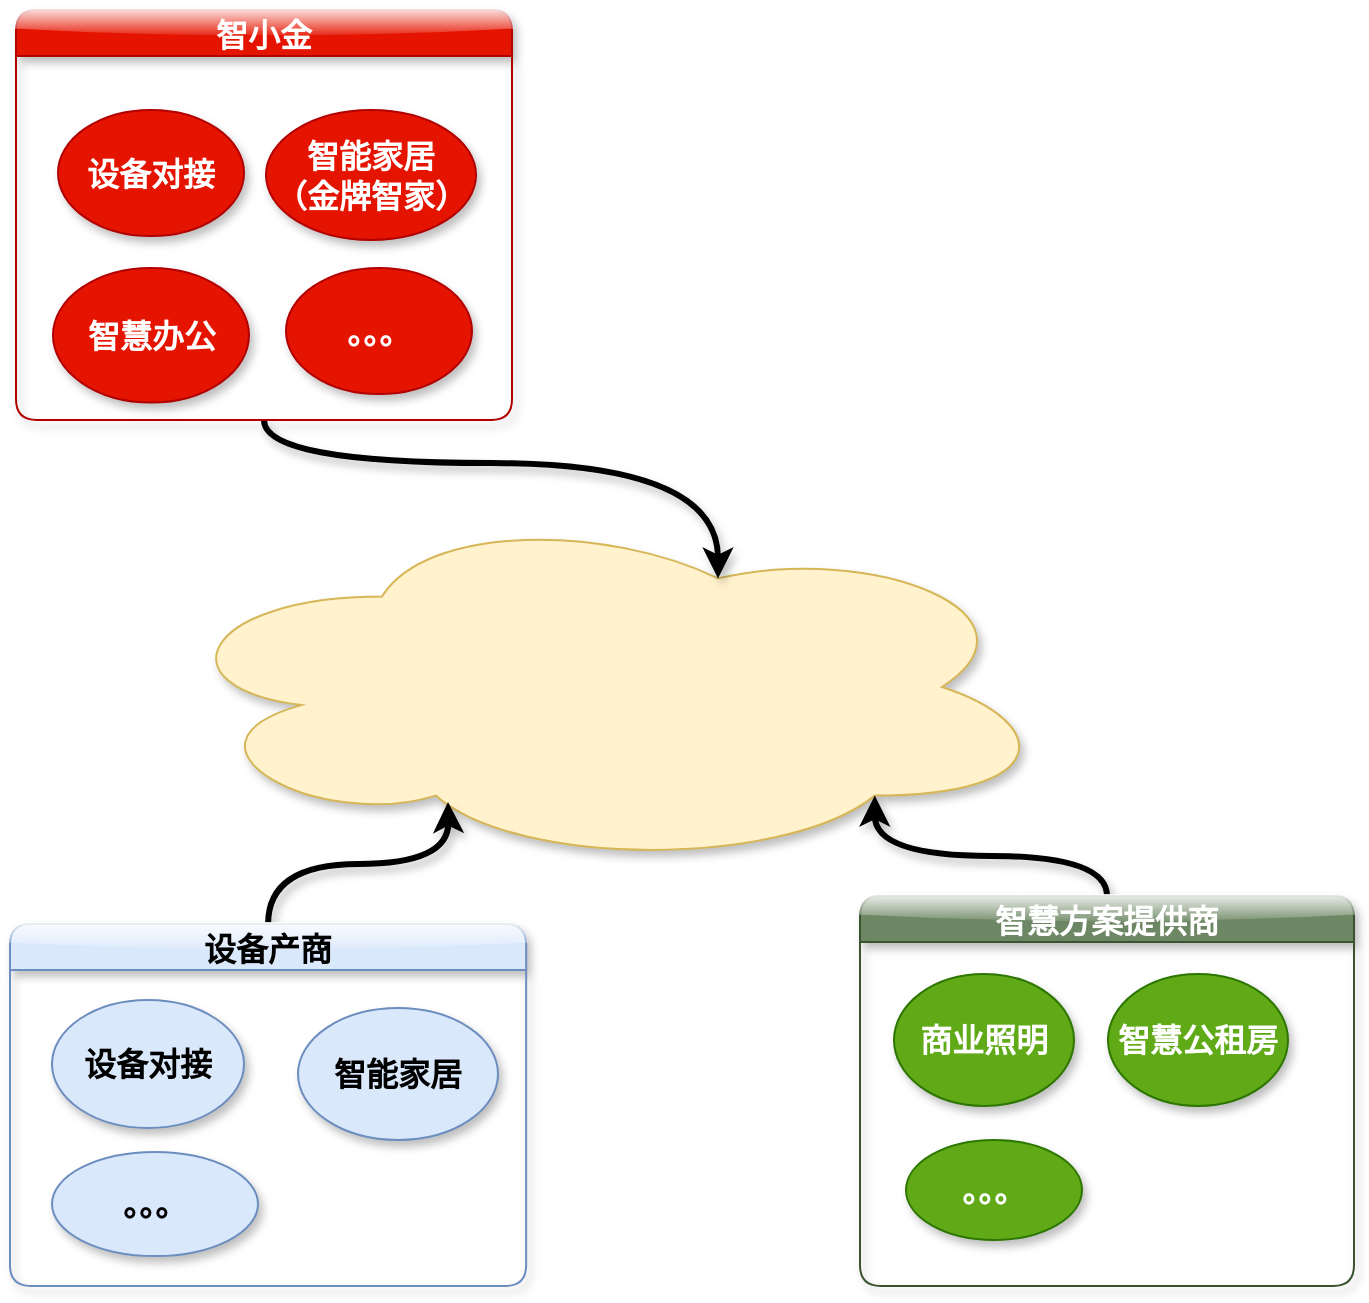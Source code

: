 <mxfile version="14.7.4" type="github">
  <diagram id="prtHgNgQTEPvFCAcTncT" name="Page-1">
    <mxGraphModel dx="1382" dy="1929" grid="0" gridSize="10" guides="1" tooltips="1" connect="1" arrows="1" fold="1" page="1" pageScale="1" pageWidth="827" pageHeight="1169" math="0" shadow="0">
      <root>
        <mxCell id="0" />
        <mxCell id="1" parent="0" />
        <mxCell id="zOaPCI-I9Z9_q9aIMX81-2" value="" style="ellipse;shape=cloud;whiteSpace=wrap;html=1;fillColor=#fff2cc;strokeColor=#d6b656;shadow=1;fontSize=16;fontStyle=1;sketch=0;" parent="1" vertex="1">
          <mxGeometry x="175" y="-683" width="448" height="181" as="geometry" />
        </mxCell>
        <mxCell id="zOaPCI-I9Z9_q9aIMX81-1" value="" style="shape=image;verticalLabelPosition=bottom;labelBackgroundColor=#ffffff;verticalAlign=top;aspect=fixed;imageAspect=0;image=http://iot.creoiot.com/images/login/hekr_logo.png;sketch=0;fontSize=16;fontStyle=1" parent="1" vertex="1">
          <mxGeometry x="308" y="-614" width="203.92" height="60" as="geometry" />
        </mxCell>
        <mxCell id="U1rZvpQ1fdxbBssh2BBn-3" style="edgeStyle=orthogonalEdgeStyle;rounded=0;orthogonalLoop=1;jettySize=auto;html=1;entryX=0.625;entryY=0.2;entryDx=0;entryDy=0;entryPerimeter=0;curved=1;strokeWidth=3;shadow=1;" edge="1" parent="1" source="zOaPCI-I9Z9_q9aIMX81-9" target="zOaPCI-I9Z9_q9aIMX81-2">
          <mxGeometry relative="1" as="geometry" />
        </mxCell>
        <mxCell id="zOaPCI-I9Z9_q9aIMX81-9" value="智小金" style="swimlane;shadow=1;sketch=0;fontSize=16;fontStyle=1;fillColor=#e51400;strokeColor=#B20000;fontColor=#ffffff;rounded=1;glass=1;" parent="1" vertex="1">
          <mxGeometry x="104" y="-931" width="248" height="205" as="geometry">
            <mxRectangle x="337" y="591" width="63" height="23" as="alternateBounds" />
          </mxGeometry>
        </mxCell>
        <mxCell id="zOaPCI-I9Z9_q9aIMX81-8" value="智能家居&lt;br style=&quot;font-size: 16px;&quot;&gt;（金牌智家）" style="ellipse;whiteSpace=wrap;html=1;shadow=1;sketch=0;fontSize=16;fontStyle=1;fillColor=#e51400;strokeColor=#B20000;fontColor=#ffffff;" parent="zOaPCI-I9Z9_q9aIMX81-9" vertex="1">
          <mxGeometry x="125" y="50" width="105" height="65" as="geometry" />
        </mxCell>
        <mxCell id="zOaPCI-I9Z9_q9aIMX81-11" value="智慧办公" style="ellipse;whiteSpace=wrap;html=1;shadow=1;sketch=0;fontSize=16;fontStyle=1;fillColor=#e51400;strokeColor=#B20000;fontColor=#ffffff;" parent="zOaPCI-I9Z9_q9aIMX81-9" vertex="1">
          <mxGeometry x="18.5" y="129" width="98" height="67.25" as="geometry" />
        </mxCell>
        <mxCell id="zOaPCI-I9Z9_q9aIMX81-12" value="。。。" style="ellipse;whiteSpace=wrap;html=1;shadow=1;sketch=0;fontSize=16;fontStyle=1;fillColor=#e51400;strokeColor=#B20000;fontColor=#ffffff;" parent="zOaPCI-I9Z9_q9aIMX81-9" vertex="1">
          <mxGeometry x="135" y="129" width="93" height="63" as="geometry" />
        </mxCell>
        <mxCell id="U1rZvpQ1fdxbBssh2BBn-1" value="设备对接" style="ellipse;whiteSpace=wrap;html=1;shadow=1;sketch=0;fontSize=16;fontStyle=1;fillColor=#e51400;strokeColor=#B20000;fontColor=#ffffff;" vertex="1" parent="zOaPCI-I9Z9_q9aIMX81-9">
          <mxGeometry x="21" y="50" width="93" height="63" as="geometry" />
        </mxCell>
        <mxCell id="zOaPCI-I9Z9_q9aIMX81-21" style="edgeStyle=orthogonalEdgeStyle;rounded=0;orthogonalLoop=1;jettySize=auto;html=1;fontSize=16;fontStyle=1;curved=1;strokeWidth=3;shadow=1;sketch=0;" parent="1" source="zOaPCI-I9Z9_q9aIMX81-13" edge="1">
          <mxGeometry relative="1" as="geometry">
            <mxPoint x="320" y="-535" as="targetPoint" />
          </mxGeometry>
        </mxCell>
        <mxCell id="zOaPCI-I9Z9_q9aIMX81-13" value="设备产商" style="swimlane;shadow=1;sketch=0;fontSize=16;fontStyle=1;fillColor=#dae8fc;strokeColor=#6c8ebf;rounded=1;glass=1;" parent="1" vertex="1">
          <mxGeometry x="101" y="-474" width="258.08" height="181" as="geometry">
            <mxRectangle x="337" y="591" width="63" height="23" as="alternateBounds" />
          </mxGeometry>
        </mxCell>
        <mxCell id="zOaPCI-I9Z9_q9aIMX81-14" value="设备对接" style="ellipse;whiteSpace=wrap;html=1;shadow=1;sketch=0;fontSize=16;fontStyle=1;fillColor=#dae8fc;strokeColor=#6c8ebf;" parent="zOaPCI-I9Z9_q9aIMX81-13" vertex="1">
          <mxGeometry x="21" y="38" width="96" height="64" as="geometry" />
        </mxCell>
        <mxCell id="zOaPCI-I9Z9_q9aIMX81-15" value="智能家居" style="ellipse;whiteSpace=wrap;html=1;shadow=1;sketch=0;fontSize=16;fontStyle=1;fillColor=#dae8fc;strokeColor=#6c8ebf;" parent="zOaPCI-I9Z9_q9aIMX81-13" vertex="1">
          <mxGeometry x="144" y="42" width="100" height="66" as="geometry" />
        </mxCell>
        <mxCell id="zOaPCI-I9Z9_q9aIMX81-16" value="。。。" style="ellipse;whiteSpace=wrap;html=1;shadow=1;sketch=0;fontSize=16;fontStyle=1;fillColor=#dae8fc;strokeColor=#6c8ebf;" parent="zOaPCI-I9Z9_q9aIMX81-13" vertex="1">
          <mxGeometry x="21" y="114" width="103" height="52" as="geometry" />
        </mxCell>
        <mxCell id="U1rZvpQ1fdxbBssh2BBn-4" style="edgeStyle=orthogonalEdgeStyle;rounded=0;orthogonalLoop=1;jettySize=auto;html=1;entryX=0.8;entryY=0.8;entryDx=0;entryDy=0;entryPerimeter=0;strokeWidth=3;curved=1;shadow=1;" edge="1" parent="1" source="zOaPCI-I9Z9_q9aIMX81-17" target="zOaPCI-I9Z9_q9aIMX81-2">
          <mxGeometry relative="1" as="geometry" />
        </mxCell>
        <mxCell id="zOaPCI-I9Z9_q9aIMX81-17" value="智慧方案提供商" style="swimlane;shadow=1;sketch=0;startSize=23;fontSize=16;fontStyle=1;fillColor=#6d8764;strokeColor=#3A5431;fontColor=#ffffff;rounded=1;glass=1;" parent="1" vertex="1">
          <mxGeometry x="526" y="-488" width="247" height="195" as="geometry">
            <mxRectangle x="337" y="591" width="63" height="23" as="alternateBounds" />
          </mxGeometry>
        </mxCell>
        <mxCell id="zOaPCI-I9Z9_q9aIMX81-18" value="商业照明" style="ellipse;whiteSpace=wrap;html=1;shadow=1;sketch=0;fontSize=16;fontStyle=1;fillColor=#60a917;strokeColor=#2D7600;fontColor=#ffffff;" parent="zOaPCI-I9Z9_q9aIMX81-17" vertex="1">
          <mxGeometry x="17" y="39" width="90" height="66" as="geometry" />
        </mxCell>
        <mxCell id="zOaPCI-I9Z9_q9aIMX81-20" value="。。。" style="ellipse;whiteSpace=wrap;html=1;shadow=1;sketch=0;fontSize=16;fontStyle=1;fillColor=#60a917;strokeColor=#2D7600;fontColor=#ffffff;" parent="zOaPCI-I9Z9_q9aIMX81-17" vertex="1">
          <mxGeometry x="23" y="122" width="88" height="50" as="geometry" />
        </mxCell>
        <mxCell id="zOaPCI-I9Z9_q9aIMX81-25" value="智慧公租房" style="ellipse;whiteSpace=wrap;html=1;shadow=1;sketch=0;fontSize=16;fontStyle=1;fillColor=#60a917;strokeColor=#2D7600;fontColor=#ffffff;" parent="zOaPCI-I9Z9_q9aIMX81-17" vertex="1">
          <mxGeometry x="124" y="39" width="90" height="66" as="geometry" />
        </mxCell>
      </root>
    </mxGraphModel>
  </diagram>
</mxfile>

